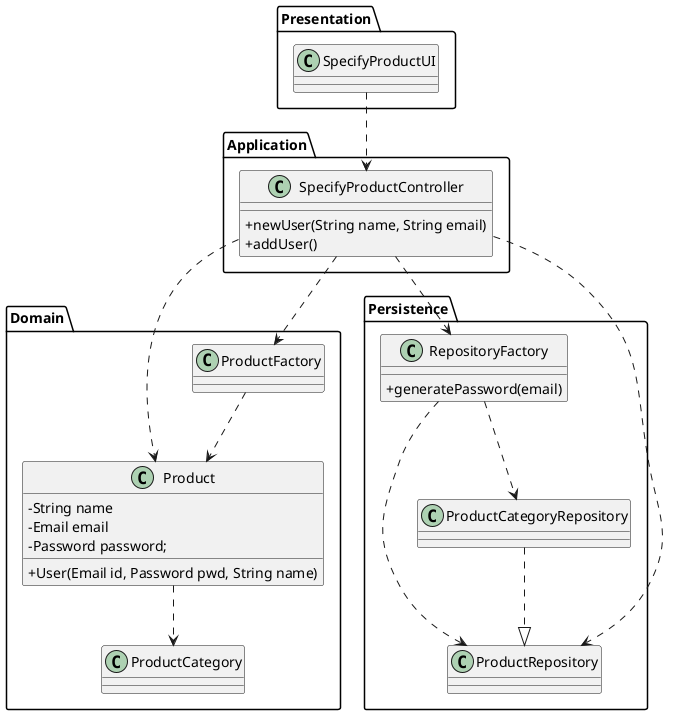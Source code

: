 @startuml
skinparam classAttributeIconSize 0

Package Presentation{
class SpecifyProductUI {
}
}

Package Application{

class SpecifyProductController {
 + newUser(String name, String email)
 + addUser()
}
}

Package Domain{

class Product {
  -String name
  -Email email
  -Password password;
  + User(Email id, Password pwd, String name)
}

class ProductFactory{
}

class ProductCategory{
}
}


Package Persistence{
class RepositoryFactory{
   + generatePassword(email)
}

class ProductRepository{
}

class ProductCategoryRepository{
}
}

SpecifyProductUI ..> SpecifyProductController
SpecifyProductController ..> Product
SpecifyProductController ..> ProductRepository
SpecifyProductController ..> RepositoryFactory
SpecifyProductController ..> ProductFactory
RepositoryFactory ..> ProductRepository
RepositoryFactory ..> ProductCategoryRepository
ProductFactory..> Product
Product..> ProductCategory
ProductCategoryRepository ..|> ProductRepository
@enduml